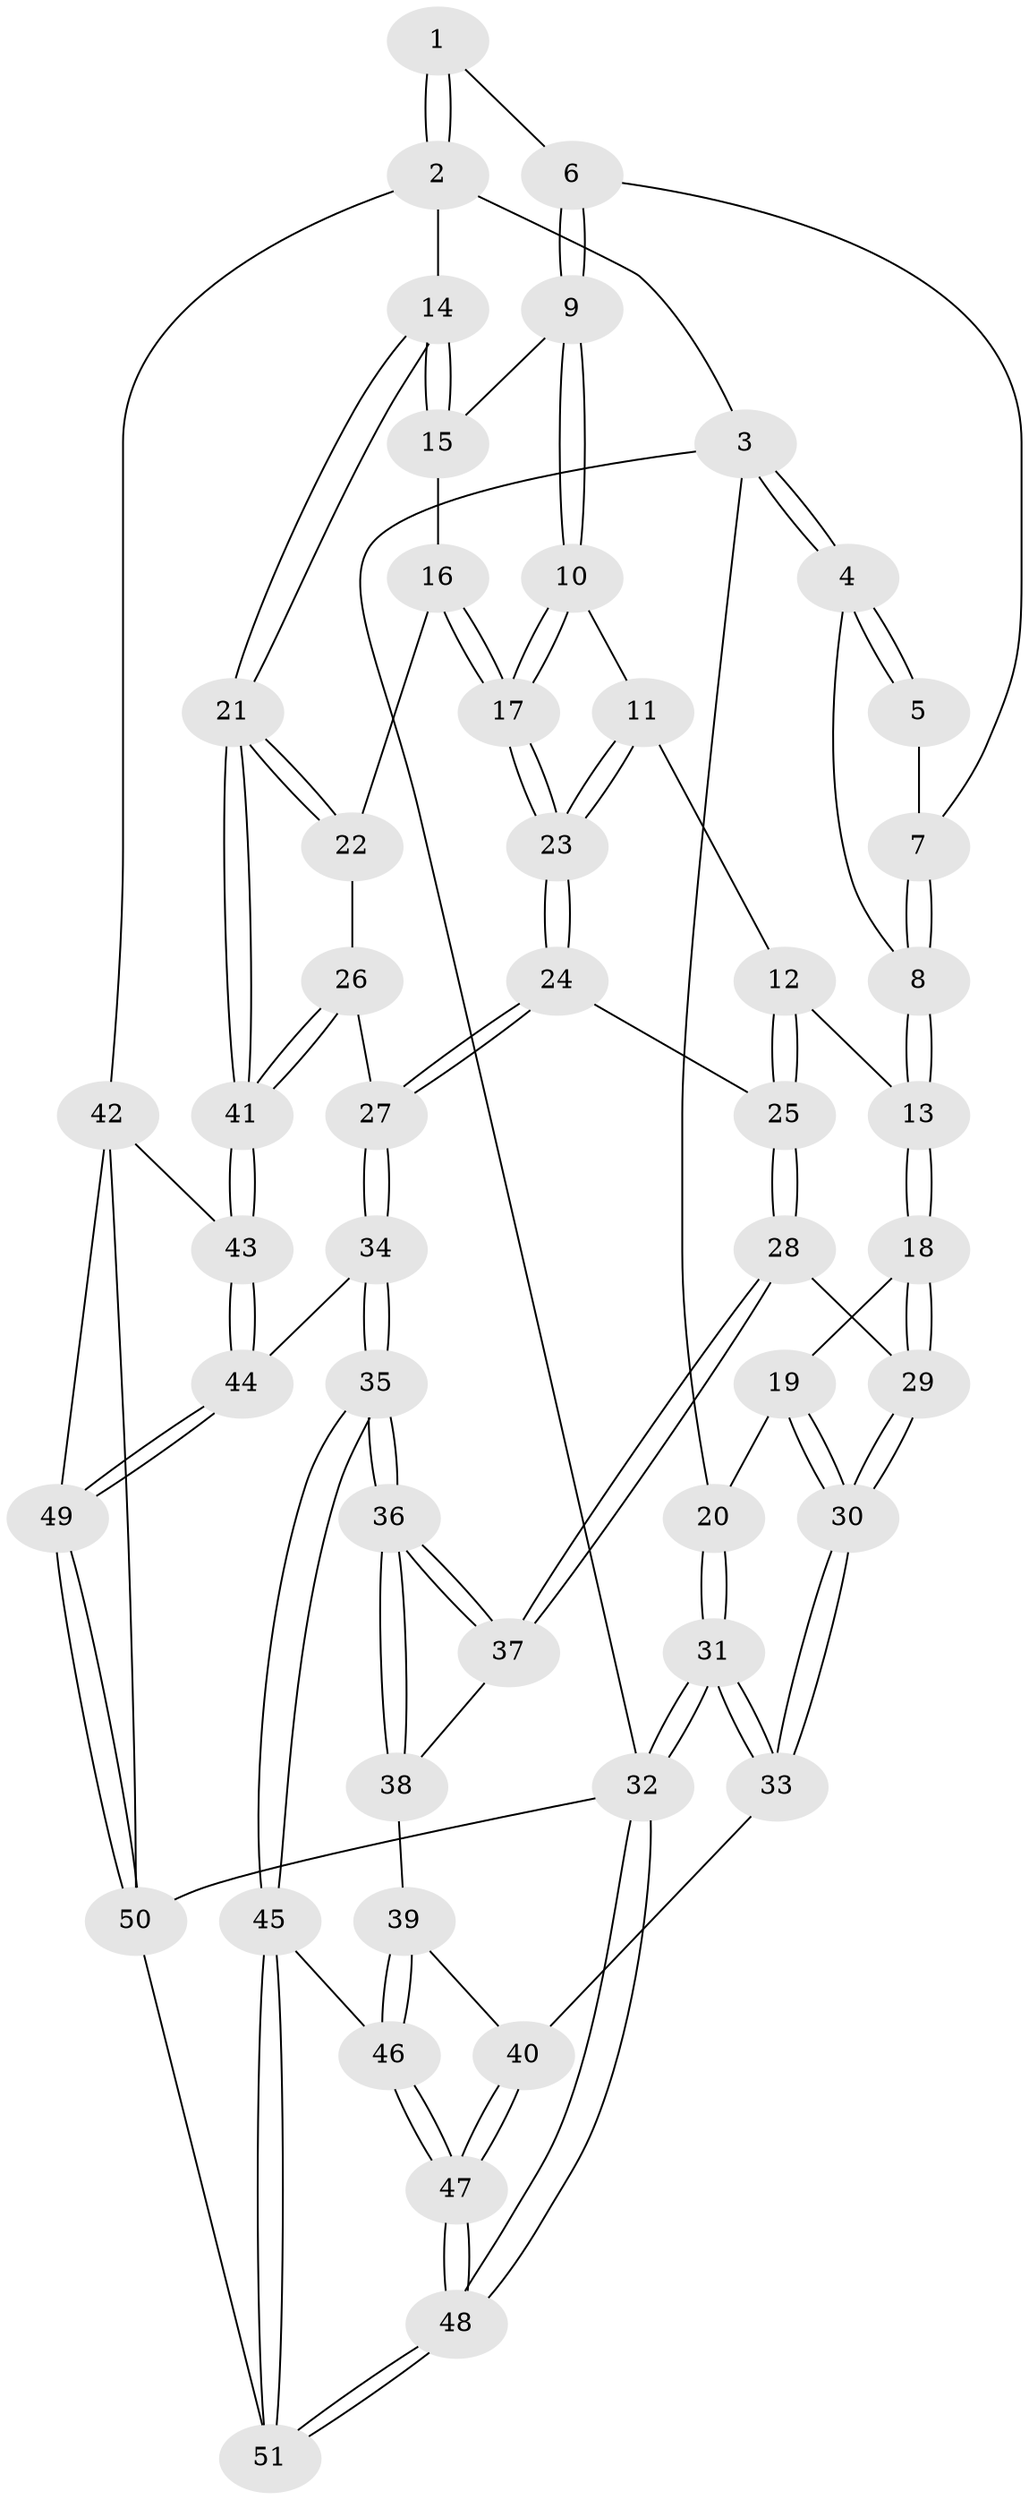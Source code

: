 // Generated by graph-tools (version 1.1) at 2025/03/03/09/25 03:03:23]
// undirected, 51 vertices, 124 edges
graph export_dot {
graph [start="1"]
  node [color=gray90,style=filled];
  1 [pos="+0.6760481060581653+0"];
  2 [pos="+1+0"];
  3 [pos="+0+0"];
  4 [pos="+0+0"];
  5 [pos="+0.22129094606654612+0"];
  6 [pos="+0.5692579805069363+0.12513277969021344"];
  7 [pos="+0.37165019564956014+0.10496470560649526"];
  8 [pos="+0.27923796880662893+0.2111171862430987"];
  9 [pos="+0.5748808841631815+0.1434977879498815"];
  10 [pos="+0.39633928503896243+0.2844751213935794"];
  11 [pos="+0.31595316472230894+0.29815038214883177"];
  12 [pos="+0.3143827211636856+0.29831122119241854"];
  13 [pos="+0.27519586644515137+0.28083102707556934"];
  14 [pos="+1+0.3361344723762768"];
  15 [pos="+0.5985608107364976+0.17985510156148415"];
  16 [pos="+0.570292057146024+0.3205664799222545"];
  17 [pos="+0.5282537336054057+0.3648257603874141"];
  18 [pos="+0.22081862924466555+0.3192472653798222"];
  19 [pos="+0.04316606052018091+0.3445005702901191"];
  20 [pos="+0+0.2648283112245992"];
  21 [pos="+1+0.3458319227451403"];
  22 [pos="+0.6425373489705473+0.37440911920187747"];
  23 [pos="+0.5142320138154715+0.4004829638933906"];
  24 [pos="+0.48796663498535525+0.490150129695414"];
  25 [pos="+0.42989836529364983+0.5031061889089155"];
  26 [pos="+0.6492889348245442+0.5645770694149865"];
  27 [pos="+0.635346303217606+0.575262066125529"];
  28 [pos="+0.40173727334584225+0.5270688710236092"];
  29 [pos="+0.26995260045537295+0.5285720328389678"];
  30 [pos="+0.17114050309882006+0.6036258047020358"];
  31 [pos="+0+0.7454109715535824"];
  32 [pos="+0+1"];
  33 [pos="+0.17004555140302957+0.6065514022699015"];
  34 [pos="+0.6264884288802088+0.7838071995968692"];
  35 [pos="+0.5505042069509442+0.8121816320678057"];
  36 [pos="+0.5358046752228784+0.795789601704799"];
  37 [pos="+0.40132962348136625+0.5592186577700317"];
  38 [pos="+0.3590646326901716+0.6698705279706881"];
  39 [pos="+0.28242355122502344+0.7168559106413243"];
  40 [pos="+0.23504728472365308+0.714212985040746"];
  41 [pos="+1+0.38608790967751044"];
  42 [pos="+1+0.6780398833574359"];
  43 [pos="+1+0.45651410388488156"];
  44 [pos="+0.6602421805382198+0.7992204016924928"];
  45 [pos="+0.5339827815028967+0.8273970559703545"];
  46 [pos="+0.4086543081247278+0.8273446120758199"];
  47 [pos="+0.1406359627585561+0.9883530598579044"];
  48 [pos="+0+1"];
  49 [pos="+0.8032109028318972+0.9077062357206757"];
  50 [pos="+0.8460364570778465+1"];
  51 [pos="+0.4328178842420669+1"];
  1 -- 2;
  1 -- 2;
  1 -- 6;
  2 -- 3;
  2 -- 14;
  2 -- 42;
  3 -- 4;
  3 -- 4;
  3 -- 20;
  3 -- 32;
  4 -- 5;
  4 -- 5;
  4 -- 8;
  5 -- 7;
  6 -- 7;
  6 -- 9;
  6 -- 9;
  7 -- 8;
  7 -- 8;
  8 -- 13;
  8 -- 13;
  9 -- 10;
  9 -- 10;
  9 -- 15;
  10 -- 11;
  10 -- 17;
  10 -- 17;
  11 -- 12;
  11 -- 23;
  11 -- 23;
  12 -- 13;
  12 -- 25;
  12 -- 25;
  13 -- 18;
  13 -- 18;
  14 -- 15;
  14 -- 15;
  14 -- 21;
  14 -- 21;
  15 -- 16;
  16 -- 17;
  16 -- 17;
  16 -- 22;
  17 -- 23;
  17 -- 23;
  18 -- 19;
  18 -- 29;
  18 -- 29;
  19 -- 20;
  19 -- 30;
  19 -- 30;
  20 -- 31;
  20 -- 31;
  21 -- 22;
  21 -- 22;
  21 -- 41;
  21 -- 41;
  22 -- 26;
  23 -- 24;
  23 -- 24;
  24 -- 25;
  24 -- 27;
  24 -- 27;
  25 -- 28;
  25 -- 28;
  26 -- 27;
  26 -- 41;
  26 -- 41;
  27 -- 34;
  27 -- 34;
  28 -- 29;
  28 -- 37;
  28 -- 37;
  29 -- 30;
  29 -- 30;
  30 -- 33;
  30 -- 33;
  31 -- 32;
  31 -- 32;
  31 -- 33;
  31 -- 33;
  32 -- 48;
  32 -- 48;
  32 -- 50;
  33 -- 40;
  34 -- 35;
  34 -- 35;
  34 -- 44;
  35 -- 36;
  35 -- 36;
  35 -- 45;
  35 -- 45;
  36 -- 37;
  36 -- 37;
  36 -- 38;
  36 -- 38;
  37 -- 38;
  38 -- 39;
  39 -- 40;
  39 -- 46;
  39 -- 46;
  40 -- 47;
  40 -- 47;
  41 -- 43;
  41 -- 43;
  42 -- 43;
  42 -- 49;
  42 -- 50;
  43 -- 44;
  43 -- 44;
  44 -- 49;
  44 -- 49;
  45 -- 46;
  45 -- 51;
  45 -- 51;
  46 -- 47;
  46 -- 47;
  47 -- 48;
  47 -- 48;
  48 -- 51;
  48 -- 51;
  49 -- 50;
  49 -- 50;
  50 -- 51;
}
